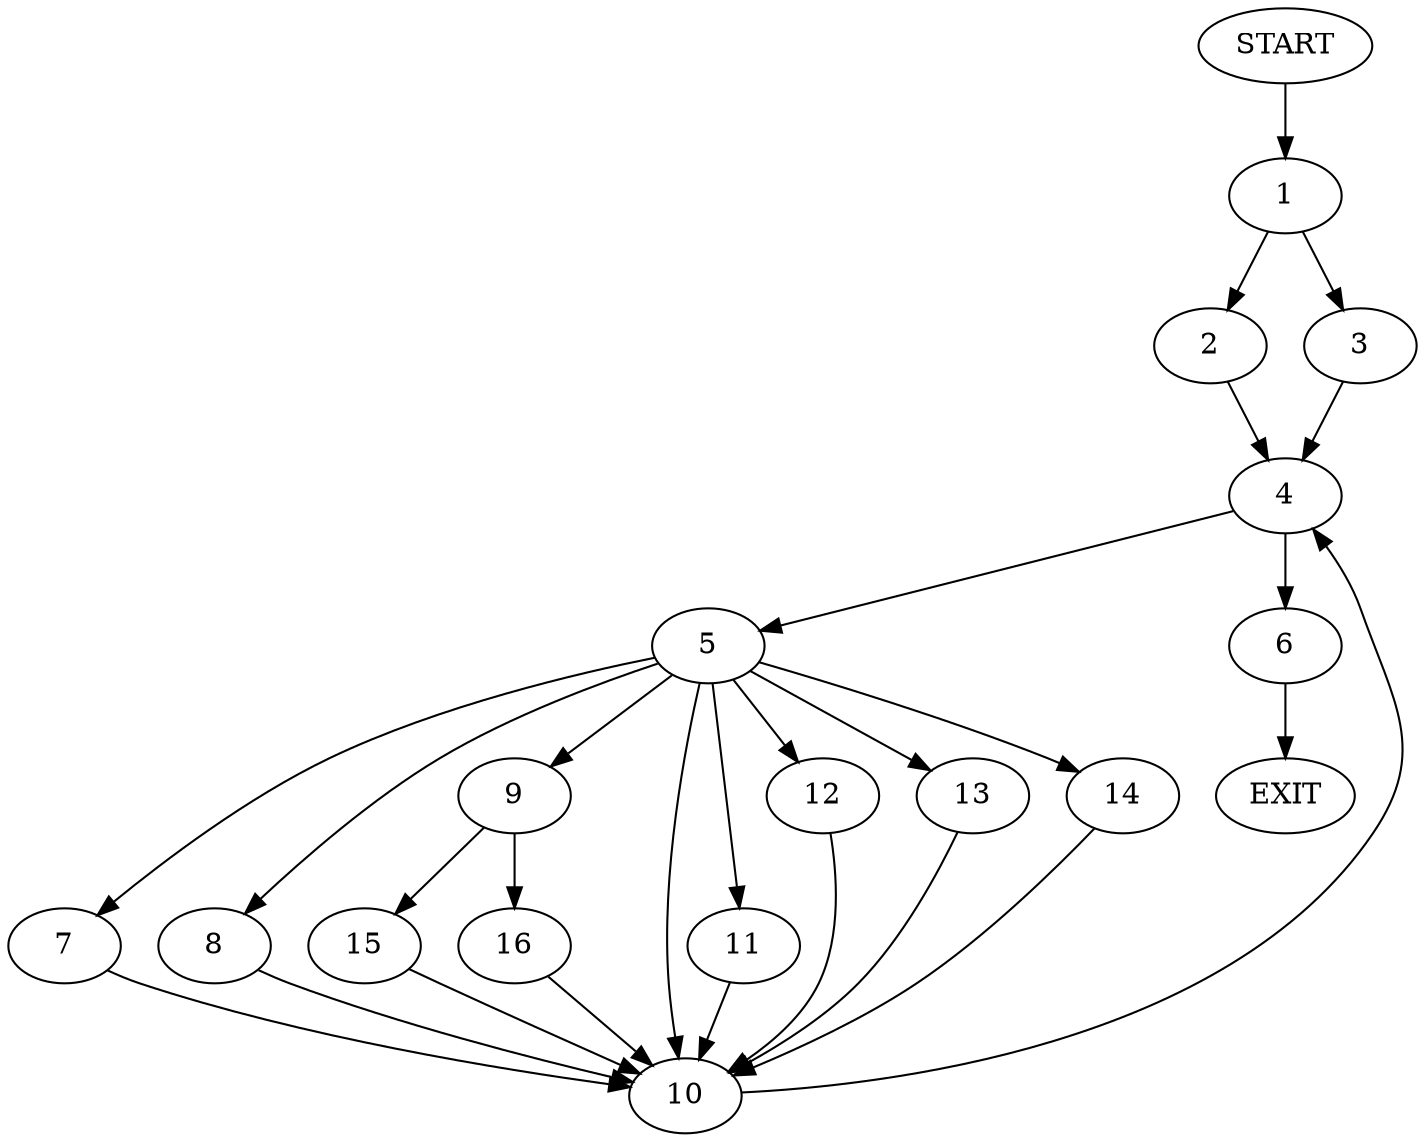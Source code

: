 digraph {
0 [label="START"]
17 [label="EXIT"]
0 -> 1
1 -> 2
1 -> 3
2 -> 4
3 -> 4
4 -> 5
4 -> 6
6 -> 17
5 -> 7
5 -> 8
5 -> 9
5 -> 10
5 -> 11
5 -> 12
5 -> 13
5 -> 14
10 -> 4
7 -> 10
13 -> 10
12 -> 10
11 -> 10
8 -> 10
9 -> 15
9 -> 16
14 -> 10
15 -> 10
16 -> 10
}
